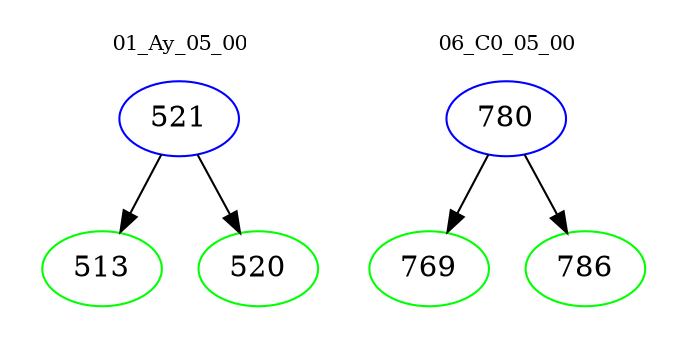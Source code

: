 digraph{
subgraph cluster_0 {
color = white
label = "01_Ay_05_00";
fontsize=10;
T0_521 [label="521", color="blue"]
T0_521 -> T0_513 [color="black"]
T0_513 [label="513", color="green"]
T0_521 -> T0_520 [color="black"]
T0_520 [label="520", color="green"]
}
subgraph cluster_1 {
color = white
label = "06_C0_05_00";
fontsize=10;
T1_780 [label="780", color="blue"]
T1_780 -> T1_769 [color="black"]
T1_769 [label="769", color="green"]
T1_780 -> T1_786 [color="black"]
T1_786 [label="786", color="green"]
}
}
